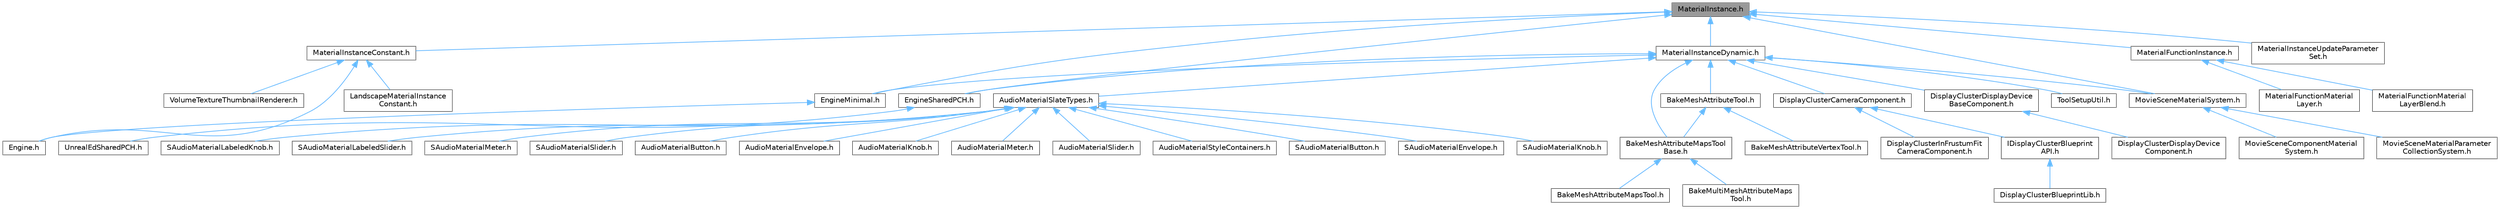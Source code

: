 digraph "MaterialInstance.h"
{
 // INTERACTIVE_SVG=YES
 // LATEX_PDF_SIZE
  bgcolor="transparent";
  edge [fontname=Helvetica,fontsize=10,labelfontname=Helvetica,labelfontsize=10];
  node [fontname=Helvetica,fontsize=10,shape=box,height=0.2,width=0.4];
  Node1 [id="Node000001",label="MaterialInstance.h",height=0.2,width=0.4,color="gray40", fillcolor="grey60", style="filled", fontcolor="black",tooltip=" "];
  Node1 -> Node2 [id="edge1_Node000001_Node000002",dir="back",color="steelblue1",style="solid",tooltip=" "];
  Node2 [id="Node000002",label="EngineMinimal.h",height=0.2,width=0.4,color="grey40", fillcolor="white", style="filled",URL="$d0/d2c/EngineMinimal_8h.html",tooltip=" "];
  Node2 -> Node3 [id="edge2_Node000002_Node000003",dir="back",color="steelblue1",style="solid",tooltip=" "];
  Node3 [id="Node000003",label="Engine.h",height=0.2,width=0.4,color="grey40", fillcolor="white", style="filled",URL="$d1/d34/Public_2Engine_8h.html",tooltip=" "];
  Node1 -> Node4 [id="edge3_Node000001_Node000004",dir="back",color="steelblue1",style="solid",tooltip=" "];
  Node4 [id="Node000004",label="EngineSharedPCH.h",height=0.2,width=0.4,color="grey40", fillcolor="white", style="filled",URL="$dc/dbb/EngineSharedPCH_8h.html",tooltip=" "];
  Node4 -> Node5 [id="edge4_Node000004_Node000005",dir="back",color="steelblue1",style="solid",tooltip=" "];
  Node5 [id="Node000005",label="UnrealEdSharedPCH.h",height=0.2,width=0.4,color="grey40", fillcolor="white", style="filled",URL="$d1/de6/UnrealEdSharedPCH_8h.html",tooltip=" "];
  Node1 -> Node6 [id="edge5_Node000001_Node000006",dir="back",color="steelblue1",style="solid",tooltip=" "];
  Node6 [id="Node000006",label="MaterialFunctionInstance.h",height=0.2,width=0.4,color="grey40", fillcolor="white", style="filled",URL="$dd/d09/MaterialFunctionInstance_8h.html",tooltip=" "];
  Node6 -> Node7 [id="edge6_Node000006_Node000007",dir="back",color="steelblue1",style="solid",tooltip=" "];
  Node7 [id="Node000007",label="MaterialFunctionMaterial\lLayer.h",height=0.2,width=0.4,color="grey40", fillcolor="white", style="filled",URL="$d5/db3/MaterialFunctionMaterialLayer_8h.html",tooltip=" "];
  Node6 -> Node8 [id="edge7_Node000006_Node000008",dir="back",color="steelblue1",style="solid",tooltip=" "];
  Node8 [id="Node000008",label="MaterialFunctionMaterial\lLayerBlend.h",height=0.2,width=0.4,color="grey40", fillcolor="white", style="filled",URL="$d9/d8a/MaterialFunctionMaterialLayerBlend_8h.html",tooltip=" "];
  Node1 -> Node9 [id="edge8_Node000001_Node000009",dir="back",color="steelblue1",style="solid",tooltip=" "];
  Node9 [id="Node000009",label="MaterialInstanceConstant.h",height=0.2,width=0.4,color="grey40", fillcolor="white", style="filled",URL="$d5/da5/MaterialInstanceConstant_8h.html",tooltip=" "];
  Node9 -> Node3 [id="edge9_Node000009_Node000003",dir="back",color="steelblue1",style="solid",tooltip=" "];
  Node9 -> Node10 [id="edge10_Node000009_Node000010",dir="back",color="steelblue1",style="solid",tooltip=" "];
  Node10 [id="Node000010",label="LandscapeMaterialInstance\lConstant.h",height=0.2,width=0.4,color="grey40", fillcolor="white", style="filled",URL="$d5/d42/LandscapeMaterialInstanceConstant_8h.html",tooltip=" "];
  Node9 -> Node11 [id="edge11_Node000009_Node000011",dir="back",color="steelblue1",style="solid",tooltip=" "];
  Node11 [id="Node000011",label="VolumeTextureThumbnailRenderer.h",height=0.2,width=0.4,color="grey40", fillcolor="white", style="filled",URL="$df/df9/VolumeTextureThumbnailRenderer_8h.html",tooltip=" "];
  Node1 -> Node12 [id="edge12_Node000001_Node000012",dir="back",color="steelblue1",style="solid",tooltip=" "];
  Node12 [id="Node000012",label="MaterialInstanceDynamic.h",height=0.2,width=0.4,color="grey40", fillcolor="white", style="filled",URL="$dc/df3/MaterialInstanceDynamic_8h.html",tooltip=" "];
  Node12 -> Node13 [id="edge13_Node000012_Node000013",dir="back",color="steelblue1",style="solid",tooltip=" "];
  Node13 [id="Node000013",label="AudioMaterialSlateTypes.h",height=0.2,width=0.4,color="grey40", fillcolor="white", style="filled",URL="$d3/d2d/AudioMaterialSlateTypes_8h.html",tooltip=" "];
  Node13 -> Node14 [id="edge14_Node000013_Node000014",dir="back",color="steelblue1",style="solid",tooltip=" "];
  Node14 [id="Node000014",label="AudioMaterialButton.h",height=0.2,width=0.4,color="grey40", fillcolor="white", style="filled",URL="$de/dca/AudioMaterialButton_8h.html",tooltip=" "];
  Node13 -> Node15 [id="edge15_Node000013_Node000015",dir="back",color="steelblue1",style="solid",tooltip=" "];
  Node15 [id="Node000015",label="AudioMaterialEnvelope.h",height=0.2,width=0.4,color="grey40", fillcolor="white", style="filled",URL="$d8/d42/AudioMaterialEnvelope_8h.html",tooltip=" "];
  Node13 -> Node16 [id="edge16_Node000013_Node000016",dir="back",color="steelblue1",style="solid",tooltip=" "];
  Node16 [id="Node000016",label="AudioMaterialKnob.h",height=0.2,width=0.4,color="grey40", fillcolor="white", style="filled",URL="$d1/d59/AudioMaterialKnob_8h.html",tooltip=" "];
  Node13 -> Node17 [id="edge17_Node000013_Node000017",dir="back",color="steelblue1",style="solid",tooltip=" "];
  Node17 [id="Node000017",label="AudioMaterialMeter.h",height=0.2,width=0.4,color="grey40", fillcolor="white", style="filled",URL="$d7/dc3/AudioMaterialMeter_8h.html",tooltip=" "];
  Node13 -> Node18 [id="edge18_Node000013_Node000018",dir="back",color="steelblue1",style="solid",tooltip=" "];
  Node18 [id="Node000018",label="AudioMaterialSlider.h",height=0.2,width=0.4,color="grey40", fillcolor="white", style="filled",URL="$de/db4/AudioMaterialSlider_8h.html",tooltip=" "];
  Node13 -> Node19 [id="edge19_Node000013_Node000019",dir="back",color="steelblue1",style="solid",tooltip=" "];
  Node19 [id="Node000019",label="AudioMaterialStyleContainers.h",height=0.2,width=0.4,color="grey40", fillcolor="white", style="filled",URL="$d2/d4e/AudioMaterialStyleContainers_8h.html",tooltip=" "];
  Node13 -> Node20 [id="edge20_Node000013_Node000020",dir="back",color="steelblue1",style="solid",tooltip=" "];
  Node20 [id="Node000020",label="SAudioMaterialButton.h",height=0.2,width=0.4,color="grey40", fillcolor="white", style="filled",URL="$d5/df6/SAudioMaterialButton_8h.html",tooltip=" "];
  Node13 -> Node21 [id="edge21_Node000013_Node000021",dir="back",color="steelblue1",style="solid",tooltip=" "];
  Node21 [id="Node000021",label="SAudioMaterialEnvelope.h",height=0.2,width=0.4,color="grey40", fillcolor="white", style="filled",URL="$d5/d2b/SAudioMaterialEnvelope_8h.html",tooltip=" "];
  Node13 -> Node22 [id="edge22_Node000013_Node000022",dir="back",color="steelblue1",style="solid",tooltip=" "];
  Node22 [id="Node000022",label="SAudioMaterialKnob.h",height=0.2,width=0.4,color="grey40", fillcolor="white", style="filled",URL="$d5/d68/SAudioMaterialKnob_8h.html",tooltip=" "];
  Node13 -> Node23 [id="edge23_Node000013_Node000023",dir="back",color="steelblue1",style="solid",tooltip=" "];
  Node23 [id="Node000023",label="SAudioMaterialLabeledKnob.h",height=0.2,width=0.4,color="grey40", fillcolor="white", style="filled",URL="$de/d2d/SAudioMaterialLabeledKnob_8h.html",tooltip=" "];
  Node13 -> Node24 [id="edge24_Node000013_Node000024",dir="back",color="steelblue1",style="solid",tooltip=" "];
  Node24 [id="Node000024",label="SAudioMaterialLabeledSlider.h",height=0.2,width=0.4,color="grey40", fillcolor="white", style="filled",URL="$d7/df2/SAudioMaterialLabeledSlider_8h.html",tooltip=" "];
  Node13 -> Node25 [id="edge25_Node000013_Node000025",dir="back",color="steelblue1",style="solid",tooltip=" "];
  Node25 [id="Node000025",label="SAudioMaterialMeter.h",height=0.2,width=0.4,color="grey40", fillcolor="white", style="filled",URL="$d9/da6/SAudioMaterialMeter_8h.html",tooltip=" "];
  Node13 -> Node26 [id="edge26_Node000013_Node000026",dir="back",color="steelblue1",style="solid",tooltip=" "];
  Node26 [id="Node000026",label="SAudioMaterialSlider.h",height=0.2,width=0.4,color="grey40", fillcolor="white", style="filled",URL="$d1/d37/SAudioMaterialSlider_8h.html",tooltip=" "];
  Node12 -> Node27 [id="edge27_Node000012_Node000027",dir="back",color="steelblue1",style="solid",tooltip=" "];
  Node27 [id="Node000027",label="BakeMeshAttributeMapsTool\lBase.h",height=0.2,width=0.4,color="grey40", fillcolor="white", style="filled",URL="$dc/d68/BakeMeshAttributeMapsToolBase_8h.html",tooltip=" "];
  Node27 -> Node28 [id="edge28_Node000027_Node000028",dir="back",color="steelblue1",style="solid",tooltip=" "];
  Node28 [id="Node000028",label="BakeMeshAttributeMapsTool.h",height=0.2,width=0.4,color="grey40", fillcolor="white", style="filled",URL="$d8/d14/BakeMeshAttributeMapsTool_8h.html",tooltip=" "];
  Node27 -> Node29 [id="edge29_Node000027_Node000029",dir="back",color="steelblue1",style="solid",tooltip=" "];
  Node29 [id="Node000029",label="BakeMultiMeshAttributeMaps\lTool.h",height=0.2,width=0.4,color="grey40", fillcolor="white", style="filled",URL="$d7/d65/BakeMultiMeshAttributeMapsTool_8h.html",tooltip=" "];
  Node12 -> Node30 [id="edge30_Node000012_Node000030",dir="back",color="steelblue1",style="solid",tooltip=" "];
  Node30 [id="Node000030",label="BakeMeshAttributeTool.h",height=0.2,width=0.4,color="grey40", fillcolor="white", style="filled",URL="$d0/d82/BakeMeshAttributeTool_8h.html",tooltip=" "];
  Node30 -> Node27 [id="edge31_Node000030_Node000027",dir="back",color="steelblue1",style="solid",tooltip=" "];
  Node30 -> Node31 [id="edge32_Node000030_Node000031",dir="back",color="steelblue1",style="solid",tooltip=" "];
  Node31 [id="Node000031",label="BakeMeshAttributeVertexTool.h",height=0.2,width=0.4,color="grey40", fillcolor="white", style="filled",URL="$d6/d76/BakeMeshAttributeVertexTool_8h.html",tooltip=" "];
  Node12 -> Node32 [id="edge33_Node000012_Node000032",dir="back",color="steelblue1",style="solid",tooltip=" "];
  Node32 [id="Node000032",label="DisplayClusterCameraComponent.h",height=0.2,width=0.4,color="grey40", fillcolor="white", style="filled",URL="$dd/d6b/DisplayClusterCameraComponent_8h.html",tooltip=" "];
  Node32 -> Node33 [id="edge34_Node000032_Node000033",dir="back",color="steelblue1",style="solid",tooltip=" "];
  Node33 [id="Node000033",label="DisplayClusterInFrustumFit\lCameraComponent.h",height=0.2,width=0.4,color="grey40", fillcolor="white", style="filled",URL="$d5/d53/DisplayClusterInFrustumFitCameraComponent_8h.html",tooltip=" "];
  Node32 -> Node34 [id="edge35_Node000032_Node000034",dir="back",color="steelblue1",style="solid",tooltip=" "];
  Node34 [id="Node000034",label="IDisplayClusterBlueprint\lAPI.h",height=0.2,width=0.4,color="grey40", fillcolor="white", style="filled",URL="$d6/dd6/IDisplayClusterBlueprintAPI_8h.html",tooltip=" "];
  Node34 -> Node35 [id="edge36_Node000034_Node000035",dir="back",color="steelblue1",style="solid",tooltip=" "];
  Node35 [id="Node000035",label="DisplayClusterBlueprintLib.h",height=0.2,width=0.4,color="grey40", fillcolor="white", style="filled",URL="$d9/d13/DisplayClusterBlueprintLib_8h.html",tooltip=" "];
  Node12 -> Node36 [id="edge37_Node000012_Node000036",dir="back",color="steelblue1",style="solid",tooltip=" "];
  Node36 [id="Node000036",label="DisplayClusterDisplayDevice\lBaseComponent.h",height=0.2,width=0.4,color="grey40", fillcolor="white", style="filled",URL="$d6/d67/DisplayClusterDisplayDeviceBaseComponent_8h.html",tooltip=" "];
  Node36 -> Node37 [id="edge38_Node000036_Node000037",dir="back",color="steelblue1",style="solid",tooltip=" "];
  Node37 [id="Node000037",label="DisplayClusterDisplayDevice\lComponent.h",height=0.2,width=0.4,color="grey40", fillcolor="white", style="filled",URL="$db/d86/DisplayClusterDisplayDeviceComponent_8h.html",tooltip=" "];
  Node12 -> Node2 [id="edge39_Node000012_Node000002",dir="back",color="steelblue1",style="solid",tooltip=" "];
  Node12 -> Node4 [id="edge40_Node000012_Node000004",dir="back",color="steelblue1",style="solid",tooltip=" "];
  Node12 -> Node38 [id="edge41_Node000012_Node000038",dir="back",color="steelblue1",style="solid",tooltip=" "];
  Node38 [id="Node000038",label="MovieSceneMaterialSystem.h",height=0.2,width=0.4,color="grey40", fillcolor="white", style="filled",URL="$d2/d2f/MovieSceneMaterialSystem_8h.html",tooltip=" "];
  Node38 -> Node39 [id="edge42_Node000038_Node000039",dir="back",color="steelblue1",style="solid",tooltip=" "];
  Node39 [id="Node000039",label="MovieSceneComponentMaterial\lSystem.h",height=0.2,width=0.4,color="grey40", fillcolor="white", style="filled",URL="$d7/d7c/MovieSceneComponentMaterialSystem_8h.html",tooltip=" "];
  Node38 -> Node40 [id="edge43_Node000038_Node000040",dir="back",color="steelblue1",style="solid",tooltip=" "];
  Node40 [id="Node000040",label="MovieSceneMaterialParameter\lCollectionSystem.h",height=0.2,width=0.4,color="grey40", fillcolor="white", style="filled",URL="$d4/d18/MovieSceneMaterialParameterCollectionSystem_8h.html",tooltip=" "];
  Node12 -> Node41 [id="edge44_Node000012_Node000041",dir="back",color="steelblue1",style="solid",tooltip=" "];
  Node41 [id="Node000041",label="ToolSetupUtil.h",height=0.2,width=0.4,color="grey40", fillcolor="white", style="filled",URL="$d1/d7f/ToolSetupUtil_8h.html",tooltip=" "];
  Node1 -> Node42 [id="edge45_Node000001_Node000042",dir="back",color="steelblue1",style="solid",tooltip=" "];
  Node42 [id="Node000042",label="MaterialInstanceUpdateParameter\lSet.h",height=0.2,width=0.4,color="grey40", fillcolor="white", style="filled",URL="$dd/df7/MaterialInstanceUpdateParameterSet_8h.html",tooltip=" "];
  Node1 -> Node38 [id="edge46_Node000001_Node000038",dir="back",color="steelblue1",style="solid",tooltip=" "];
}
